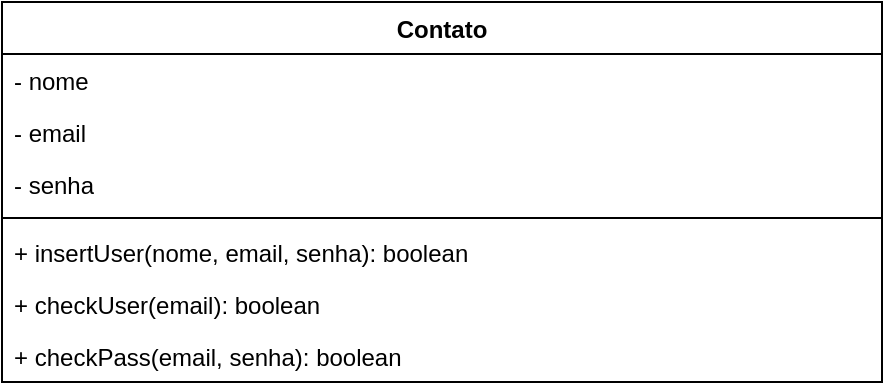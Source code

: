 <mxfile version="24.7.6">
  <diagram name="Página-1" id="2ewdbviRuyslKTLp_F34">
    <mxGraphModel dx="1434" dy="780" grid="1" gridSize="10" guides="1" tooltips="1" connect="1" arrows="1" fold="1" page="1" pageScale="1" pageWidth="827" pageHeight="1169" math="0" shadow="0">
      <root>
        <mxCell id="0" />
        <mxCell id="1" parent="0" />
        <mxCell id="3h_cwAdjIzQ-23F5epJh-2" value="Contato" style="swimlane;fontStyle=1;align=center;verticalAlign=top;childLayout=stackLayout;horizontal=1;startSize=26;horizontalStack=0;resizeParent=1;resizeParentMax=0;resizeLast=0;collapsible=1;marginBottom=0;whiteSpace=wrap;html=1;" vertex="1" parent="1">
          <mxGeometry x="120" y="90" width="440" height="190" as="geometry" />
        </mxCell>
        <mxCell id="3h_cwAdjIzQ-23F5epJh-3" value="- nome" style="text;strokeColor=none;fillColor=none;align=left;verticalAlign=top;spacingLeft=4;spacingRight=4;overflow=hidden;rotatable=0;points=[[0,0.5],[1,0.5]];portConstraint=eastwest;whiteSpace=wrap;html=1;" vertex="1" parent="3h_cwAdjIzQ-23F5epJh-2">
          <mxGeometry y="26" width="440" height="26" as="geometry" />
        </mxCell>
        <mxCell id="3h_cwAdjIzQ-23F5epJh-6" value="- email" style="text;strokeColor=none;fillColor=none;align=left;verticalAlign=top;spacingLeft=4;spacingRight=4;overflow=hidden;rotatable=0;points=[[0,0.5],[1,0.5]];portConstraint=eastwest;whiteSpace=wrap;html=1;" vertex="1" parent="3h_cwAdjIzQ-23F5epJh-2">
          <mxGeometry y="52" width="440" height="26" as="geometry" />
        </mxCell>
        <mxCell id="3h_cwAdjIzQ-23F5epJh-7" value="- senha" style="text;strokeColor=none;fillColor=none;align=left;verticalAlign=top;spacingLeft=4;spacingRight=4;overflow=hidden;rotatable=0;points=[[0,0.5],[1,0.5]];portConstraint=eastwest;whiteSpace=wrap;html=1;" vertex="1" parent="3h_cwAdjIzQ-23F5epJh-2">
          <mxGeometry y="78" width="440" height="26" as="geometry" />
        </mxCell>
        <mxCell id="3h_cwAdjIzQ-23F5epJh-4" value="" style="line;strokeWidth=1;fillColor=none;align=left;verticalAlign=middle;spacingTop=-1;spacingLeft=3;spacingRight=3;rotatable=0;labelPosition=right;points=[];portConstraint=eastwest;strokeColor=inherit;" vertex="1" parent="3h_cwAdjIzQ-23F5epJh-2">
          <mxGeometry y="104" width="440" height="8" as="geometry" />
        </mxCell>
        <mxCell id="3h_cwAdjIzQ-23F5epJh-5" value="+ insertUser(nome, email, senha): boolean" style="text;strokeColor=none;fillColor=none;align=left;verticalAlign=top;spacingLeft=4;spacingRight=4;overflow=hidden;rotatable=0;points=[[0,0.5],[1,0.5]];portConstraint=eastwest;whiteSpace=wrap;html=1;" vertex="1" parent="3h_cwAdjIzQ-23F5epJh-2">
          <mxGeometry y="112" width="440" height="26" as="geometry" />
        </mxCell>
        <mxCell id="3h_cwAdjIzQ-23F5epJh-9" value="+ checkUser(email): boolean" style="text;strokeColor=none;fillColor=none;align=left;verticalAlign=top;spacingLeft=4;spacingRight=4;overflow=hidden;rotatable=0;points=[[0,0.5],[1,0.5]];portConstraint=eastwest;whiteSpace=wrap;html=1;" vertex="1" parent="3h_cwAdjIzQ-23F5epJh-2">
          <mxGeometry y="138" width="440" height="26" as="geometry" />
        </mxCell>
        <mxCell id="3h_cwAdjIzQ-23F5epJh-10" value="+ checkPass(email, senha): boolean" style="text;strokeColor=none;fillColor=none;align=left;verticalAlign=top;spacingLeft=4;spacingRight=4;overflow=hidden;rotatable=0;points=[[0,0.5],[1,0.5]];portConstraint=eastwest;whiteSpace=wrap;html=1;" vertex="1" parent="3h_cwAdjIzQ-23F5epJh-2">
          <mxGeometry y="164" width="440" height="26" as="geometry" />
        </mxCell>
      </root>
    </mxGraphModel>
  </diagram>
</mxfile>
